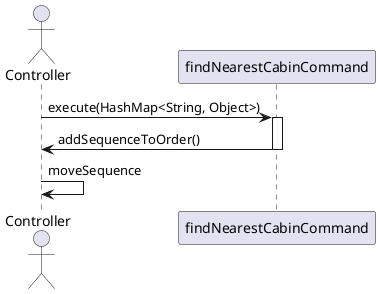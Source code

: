 @startuml

actor Controller

Controller -> findNearestCabinCommand: execute(HashMap<String, Object>)
activate findNearestCabinCommand
findNearestCabinCommand -> Controller: addSequenceToOrder()
deactivate findNearestCabinCommand
Controller -> Controller: moveSequence

@enduml
